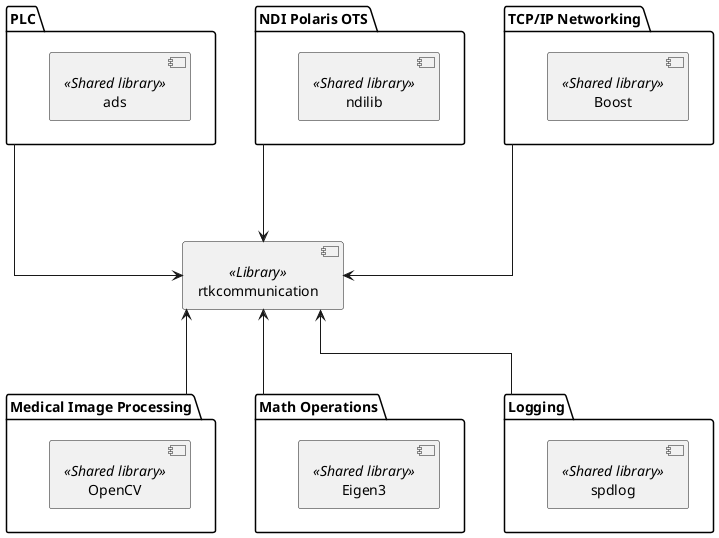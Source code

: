 @startuml rtkcommunication_library

skinparam linetype polyline
skinparam linetype ortho

component rtkcommunication <<Library>>

package "Medical Image Processing" {
    [OpenCV] <<Shared library>>
}
package "Math Operations" {
    [Eigen3] <<Shared library>>
}
package "Logging" {
    [spdlog] <<Shared library>>
}
package "PLC" {
    [ads] <<Shared library>>
}
package "NDI Polaris OTS" {
    [ndilib] <<Shared library>>
}
package "TCP/IP Networking" {
    [Boost] <<Shared library>>
}

[Medical Image Processing] -up--> [rtkcommunication]
[Math Operations] -up--> [rtkcommunication]
[Logging] -up--> [rtkcommunication]
[PLC] ---> [rtkcommunication]
[NDI Polaris OTS] ---> [rtkcommunication]
[TCP/IP Networking] ---> [rtkcommunication]

@enduml
